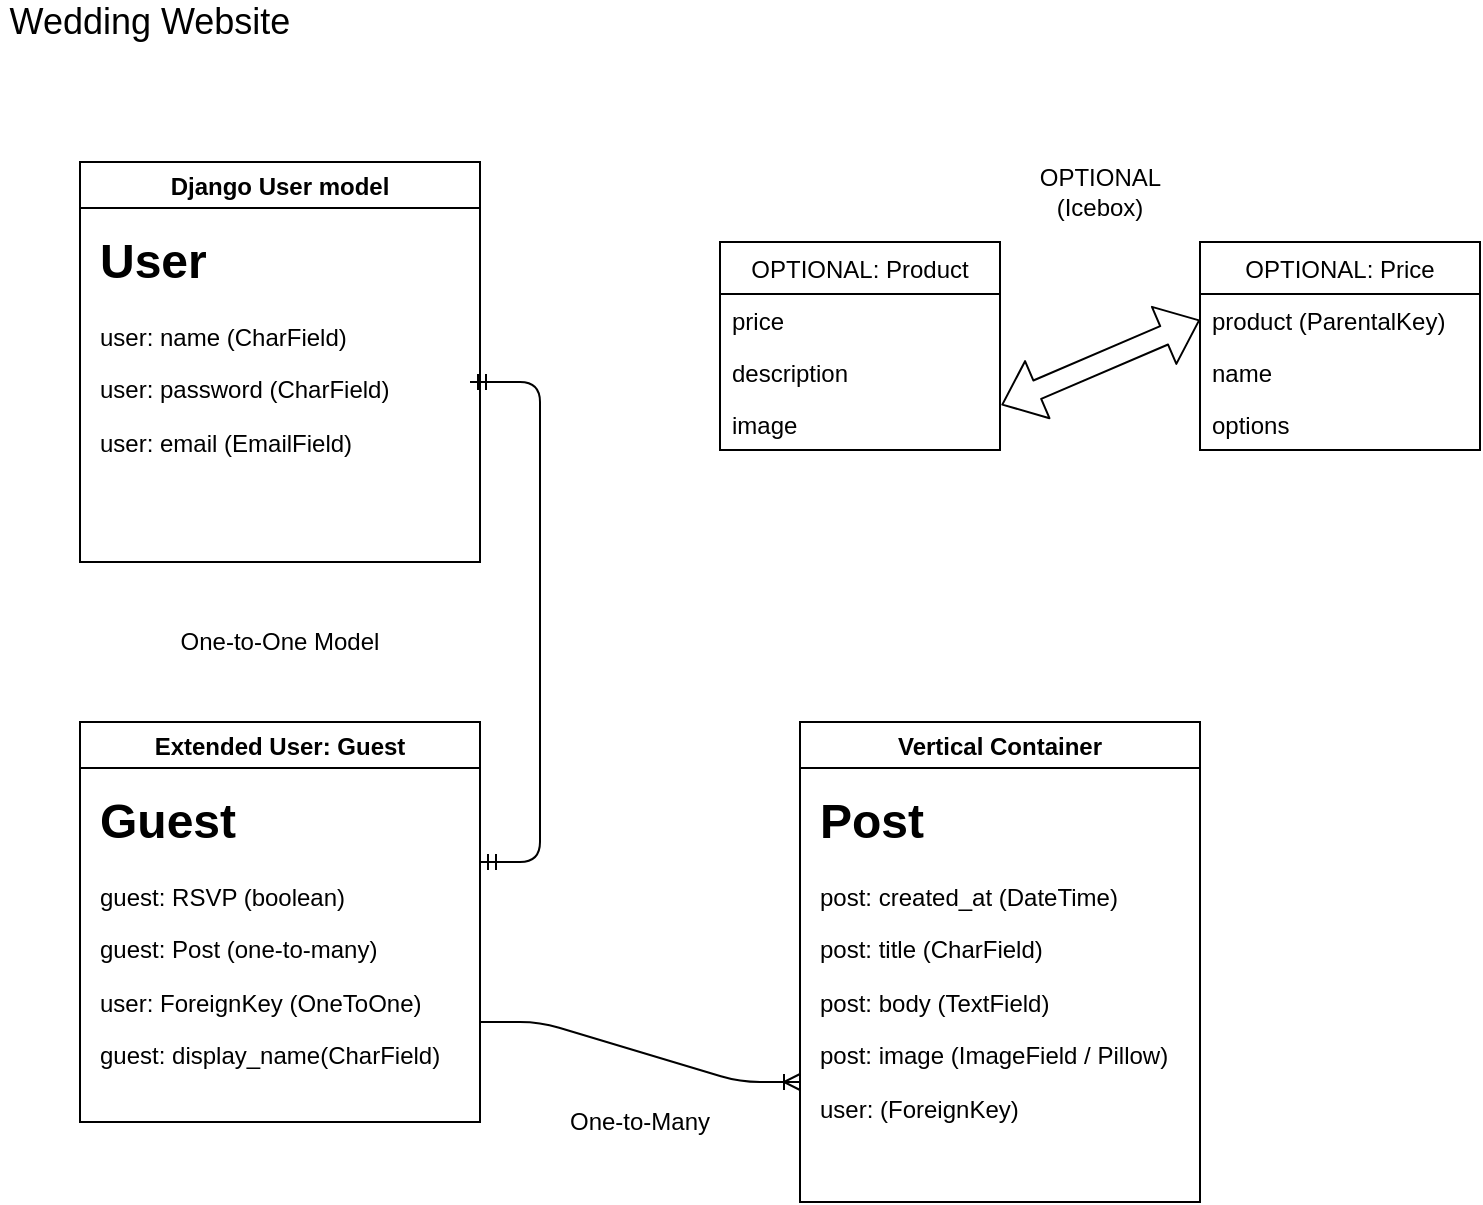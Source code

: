 <mxfile>
    <diagram id="eDlJUUG7GiyEiR1gykyR" name="Page-1">
        <mxGraphModel dx="403" dy="410" grid="1" gridSize="10" guides="1" tooltips="1" connect="1" arrows="1" fold="1" page="1" pageScale="1" pageWidth="850" pageHeight="1100" math="0" shadow="0">
            <root>
                <mxCell id="0"/>
                <mxCell id="1" parent="0"/>
                <mxCell id="2" value="Django User model" style="swimlane;" parent="1" vertex="1">
                    <mxGeometry x="80" y="120" width="200" height="200" as="geometry"/>
                </mxCell>
                <mxCell id="8" value="&lt;h1&gt;User&lt;/h1&gt;&lt;p&gt;user: name (CharField)&lt;/p&gt;user: password (CharField)&lt;p&gt;user: email (EmailField)&lt;/p&gt;" style="text;html=1;strokeColor=none;fillColor=none;spacing=5;spacingTop=-20;whiteSpace=wrap;overflow=hidden;rounded=0;" parent="2" vertex="1">
                    <mxGeometry x="5" y="30" width="190" height="160" as="geometry"/>
                </mxCell>
                <mxCell id="3" value="&lt;font style=&quot;font-size: 18px&quot;&gt;Wedding Website&lt;/font&gt;" style="text;html=1;strokeColor=none;fillColor=none;align=center;verticalAlign=middle;whiteSpace=wrap;rounded=0;" parent="1" vertex="1">
                    <mxGeometry x="40" y="40" width="150" height="20" as="geometry"/>
                </mxCell>
                <mxCell id="4" value="Extended User: Guest" style="swimlane;" parent="1" vertex="1">
                    <mxGeometry x="80" y="400" width="200" height="200" as="geometry"/>
                </mxCell>
                <mxCell id="9" value="&lt;h1&gt;Guest&lt;/h1&gt;&lt;p&gt;guest: RSVP (boolean)&lt;/p&gt;&lt;p&gt;guest: Post (one-to-many)&lt;/p&gt;&lt;p&gt;user: ForeignKey (OneToOne)&lt;/p&gt;&lt;p&gt;guest: display_name(CharField)&lt;/p&gt;" style="text;html=1;strokeColor=none;fillColor=none;spacing=5;spacingTop=-20;whiteSpace=wrap;overflow=hidden;rounded=0;" parent="4" vertex="1">
                    <mxGeometry x="5" y="30" width="190" height="170" as="geometry"/>
                </mxCell>
                <mxCell id="5" value="Vertical Container" style="swimlane;" parent="1" vertex="1">
                    <mxGeometry x="440" y="400" width="200" height="240" as="geometry"/>
                </mxCell>
                <mxCell id="11" value="&lt;h1&gt;Post&lt;/h1&gt;&lt;p&gt;post: created_at (DateTime)&lt;/p&gt;&lt;p&gt;post: title (CharField)&lt;/p&gt;&lt;p&gt;post: body (TextField)&lt;/p&gt;&lt;p&gt;post: image (ImageField / Pillow)&lt;/p&gt;&lt;p&gt;user: (ForeignKey)&lt;/p&gt;" style="text;html=1;strokeColor=none;fillColor=none;spacing=5;spacingTop=-20;whiteSpace=wrap;overflow=hidden;rounded=0;" parent="5" vertex="1">
                    <mxGeometry x="5" y="30" width="190" height="180" as="geometry"/>
                </mxCell>
                <mxCell id="14" value="" style="edgeStyle=entityRelationEdgeStyle;fontSize=12;html=1;endArrow=ERmandOne;startArrow=ERmandOne;" parent="1" target="8" edge="1">
                    <mxGeometry width="100" height="100" relative="1" as="geometry">
                        <mxPoint x="280" y="470" as="sourcePoint"/>
                        <mxPoint x="350" y="270" as="targetPoint"/>
                    </mxGeometry>
                </mxCell>
                <mxCell id="16" value="" style="edgeStyle=entityRelationEdgeStyle;fontSize=12;html=1;endArrow=ERoneToMany;exitX=1;exitY=0.75;exitDx=0;exitDy=0;entryX=0;entryY=0.75;entryDx=0;entryDy=0;" parent="1" source="4" target="5" edge="1">
                    <mxGeometry width="100" height="100" relative="1" as="geometry">
                        <mxPoint x="340" y="460" as="sourcePoint"/>
                        <mxPoint x="440" y="360" as="targetPoint"/>
                    </mxGeometry>
                </mxCell>
                <mxCell id="17" value="OPTIONAL: Product" style="swimlane;fontStyle=0;childLayout=stackLayout;horizontal=1;startSize=26;horizontalStack=0;resizeParent=1;resizeParentMax=0;resizeLast=0;collapsible=1;marginBottom=0;" parent="1" vertex="1">
                    <mxGeometry x="400" y="160" width="140" height="104" as="geometry"/>
                </mxCell>
                <mxCell id="18" value="price" style="text;strokeColor=none;fillColor=none;align=left;verticalAlign=top;spacingLeft=4;spacingRight=4;overflow=hidden;rotatable=0;points=[[0,0.5],[1,0.5]];portConstraint=eastwest;" parent="17" vertex="1">
                    <mxGeometry y="26" width="140" height="26" as="geometry"/>
                </mxCell>
                <mxCell id="19" value="description" style="text;strokeColor=none;fillColor=none;align=left;verticalAlign=top;spacingLeft=4;spacingRight=4;overflow=hidden;rotatable=0;points=[[0,0.5],[1,0.5]];portConstraint=eastwest;" parent="17" vertex="1">
                    <mxGeometry y="52" width="140" height="26" as="geometry"/>
                </mxCell>
                <mxCell id="20" value="image" style="text;strokeColor=none;fillColor=none;align=left;verticalAlign=top;spacingLeft=4;spacingRight=4;overflow=hidden;rotatable=0;points=[[0,0.5],[1,0.5]];portConstraint=eastwest;" parent="17" vertex="1">
                    <mxGeometry y="78" width="140" height="26" as="geometry"/>
                </mxCell>
                <mxCell id="21" value="OPTIONAL: Price" style="swimlane;fontStyle=0;childLayout=stackLayout;horizontal=1;startSize=26;horizontalStack=0;resizeParent=1;resizeParentMax=0;resizeLast=0;collapsible=1;marginBottom=0;" parent="1" vertex="1">
                    <mxGeometry x="640" y="160" width="140" height="104" as="geometry"/>
                </mxCell>
                <mxCell id="22" value="product (ParentalKey)" style="text;strokeColor=none;fillColor=none;align=left;verticalAlign=top;spacingLeft=4;spacingRight=4;overflow=hidden;rotatable=0;points=[[0,0.5],[1,0.5]];portConstraint=eastwest;" parent="21" vertex="1">
                    <mxGeometry y="26" width="140" height="26" as="geometry"/>
                </mxCell>
                <mxCell id="23" value="name" style="text;strokeColor=none;fillColor=none;align=left;verticalAlign=top;spacingLeft=4;spacingRight=4;overflow=hidden;rotatable=0;points=[[0,0.5],[1,0.5]];portConstraint=eastwest;" parent="21" vertex="1">
                    <mxGeometry y="52" width="140" height="26" as="geometry"/>
                </mxCell>
                <mxCell id="24" value="options" style="text;strokeColor=none;fillColor=none;align=left;verticalAlign=top;spacingLeft=4;spacingRight=4;overflow=hidden;rotatable=0;points=[[0,0.5],[1,0.5]];portConstraint=eastwest;" parent="21" vertex="1">
                    <mxGeometry y="78" width="140" height="26" as="geometry"/>
                </mxCell>
                <mxCell id="25" value="" style="shape=flexArrow;endArrow=classic;startArrow=classic;html=1;entryX=0;entryY=0.5;entryDx=0;entryDy=0;exitX=1.005;exitY=1.135;exitDx=0;exitDy=0;exitPerimeter=0;" parent="1" source="19" target="22" edge="1">
                    <mxGeometry width="100" height="100" relative="1" as="geometry">
                        <mxPoint x="540" y="220" as="sourcePoint"/>
                        <mxPoint x="637" y="225" as="targetPoint"/>
                    </mxGeometry>
                </mxCell>
                <mxCell id="26" value="One-to-One Model" style="text;html=1;strokeColor=none;fillColor=none;align=center;verticalAlign=middle;whiteSpace=wrap;rounded=0;" parent="1" vertex="1">
                    <mxGeometry x="80" y="350" width="200" height="20" as="geometry"/>
                </mxCell>
                <mxCell id="27" value="One-to-Many" style="text;html=1;strokeColor=none;fillColor=none;align=center;verticalAlign=middle;whiteSpace=wrap;rounded=0;" parent="1" vertex="1">
                    <mxGeometry x="320" y="590" width="80" height="20" as="geometry"/>
                </mxCell>
                <mxCell id="28" value="OPTIONAL (Icebox)" style="text;html=1;strokeColor=none;fillColor=none;align=center;verticalAlign=middle;whiteSpace=wrap;rounded=0;" parent="1" vertex="1">
                    <mxGeometry x="560" y="120" width="60" height="30" as="geometry"/>
                </mxCell>
            </root>
        </mxGraphModel>
    </diagram>
</mxfile>